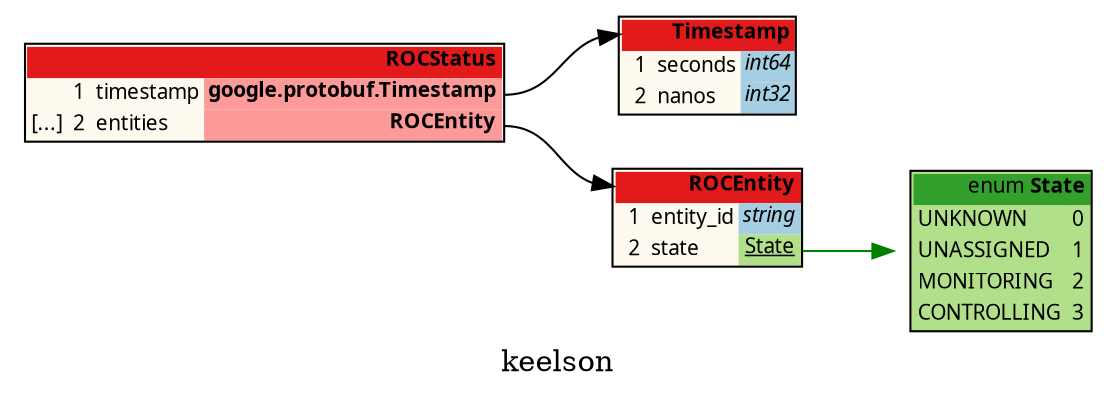 /*
	do not edit:
	auto-generated by github.com/seamia/protodot
*/
digraph protodot {

	/* package:   keelson */
	/* source:    messages/payloads/ROCStatus.proto */
	/* selection: .ROCStatus */

	rankdir=LR;
	label="keelson";
	tooltip="keelson";
	bgcolor="transparent"

	node [
		shape=plaintext
		fontsize=10
		fontname="Ubuntu"
	];


	/* ------ nodes ------ */
	Node_Ja_100	[shape=plaintext tooltip="google.protobuf.Timestamp" label=<<TABLE BORDER="1" CELLBORDER="0" CELLSPACING="0" BGCOLOR="#fffaf0"><TR><TD COLSPAN="4" PORT="header" BGCOLOR="#e31a1c" ALIGN="right"><b>Timestamp</b></TD></TR><TR><TD ALIGN="right"></TD><TD ALIGN="right">1</TD><TD ALIGN="left">seconds</TD><TD BGCOLOR="#a6cee3" PORT="poseconds" ALIGN="right" TITLE="int64"><i>int64</i></TD></TR><TR><TD ALIGN="right"></TD><TD ALIGN="right">2</TD><TD ALIGN="left">nanos</TD><TD BGCOLOR="#a6cee3" PORT="ponanos" ALIGN="right" TITLE="int32"><i>int32</i></TD></TR></TABLE>>];
	Node_Ja_102	[shape=plaintext tooltip="keelson.ROCStatus.ROCEntity" label=<<TABLE BORDER="1" CELLBORDER="0" CELLSPACING="0" BGCOLOR="#fffaf0"><TR><TD COLSPAN="4" PORT="header" BGCOLOR="#e31a1c" ALIGN="right"><b>ROCEntity</b></TD></TR><TR><TD ALIGN="right"></TD><TD ALIGN="right">1</TD><TD ALIGN="left">entity_id</TD><TD BGCOLOR="#a6cee3" PORT="poentity_id" ALIGN="right" TITLE="string"><i>string</i></TD></TR><TR><TD ALIGN="right"></TD><TD ALIGN="right">2</TD><TD ALIGN="left">state</TD><TD BGCOLOR="#b2df8a" PORT="postate" ALIGN="right"><u>State</u></TD></TR></TABLE>>];
	Node_Ja_103	[shape=plaintext tooltip="State" label=<<TABLE BORDER="1" CELLBORDER="0" CELLSPACING="0" BGCOLOR="#b2df8a"><TR><TD COLSPAN="2" PORT="header" BGCOLOR="#33a02c" ALIGN="right">enum <b>State</b></TD></TR><TR><TD BGCOLOR="#b2df8a" ALIGN="left">UNKNOWN</TD><TD BGCOLOR="#b2df8a" ALIGN="left">0</TD></TR><TR><TD BGCOLOR="#b2df8a" ALIGN="left">UNASSIGNED</TD><TD BGCOLOR="#b2df8a" ALIGN="left">1</TD></TR><TR><TD BGCOLOR="#b2df8a" ALIGN="left">MONITORING</TD><TD BGCOLOR="#b2df8a" ALIGN="left">2</TD></TR><TR><TD BGCOLOR="#b2df8a" ALIGN="left">CONTROLLING</TD><TD BGCOLOR="#b2df8a" ALIGN="left">3</TD></TR></TABLE>>];
	Node_Ja_101	[shape=plaintext tooltip="keelson.ROCStatus" label=<<TABLE BORDER="1" CELLBORDER="0" CELLSPACING="0" BGCOLOR="#fffaf0"><TR><TD COLSPAN="4" PORT="header" BGCOLOR="#e31a1c" ALIGN="right"><b>ROCStatus</b></TD></TR><TR><TD ALIGN="right"></TD><TD ALIGN="right">1</TD><TD ALIGN="left">timestamp</TD><TD BGCOLOR="#fb9a99" PORT="potimestamp" ALIGN="right"><b>google.protobuf.Timestamp</b></TD></TR><TR><TD ALIGN="right">[...]</TD><TD ALIGN="right">2</TD><TD ALIGN="left">entities</TD><TD BGCOLOR="#fb9a99" PORT="poentities" ALIGN="right"><b>ROCEntity</b></TD></TR></TABLE>>];

	/* ------ connections ------ */
	Node_Ja_101:potimestamp:e	-> Node_Ja_100:header [color="#000000" tooltip="Ja_101 --> Ja_100"];
	Node_Ja_101:poentities:e	-> Node_Ja_102:header [color="#000000" tooltip="Ja_101 --> Ja_102"];
	Node_Ja_102:postate:e	-> Node_Ja_103 [color="#008000" tooltip="Ja_102 --> Ja_103"];

	/* generated by github.com/seamia/protodot on Thursday, 08-May-25 19:23:51 UTC */
}
